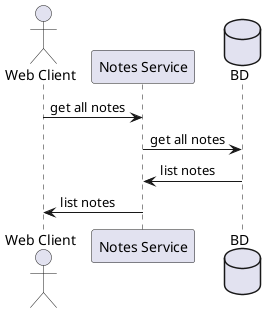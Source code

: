 @startuml
'https://plantuml.com/sequence-diagram

actor "Web Client" as CL
participant "Notes Service" as NS
Database  "BD"

CL -> NS: get all notes
NS -> BD: get all notes
NS <- BD: list notes
CL <- NS: list notes
@enduml